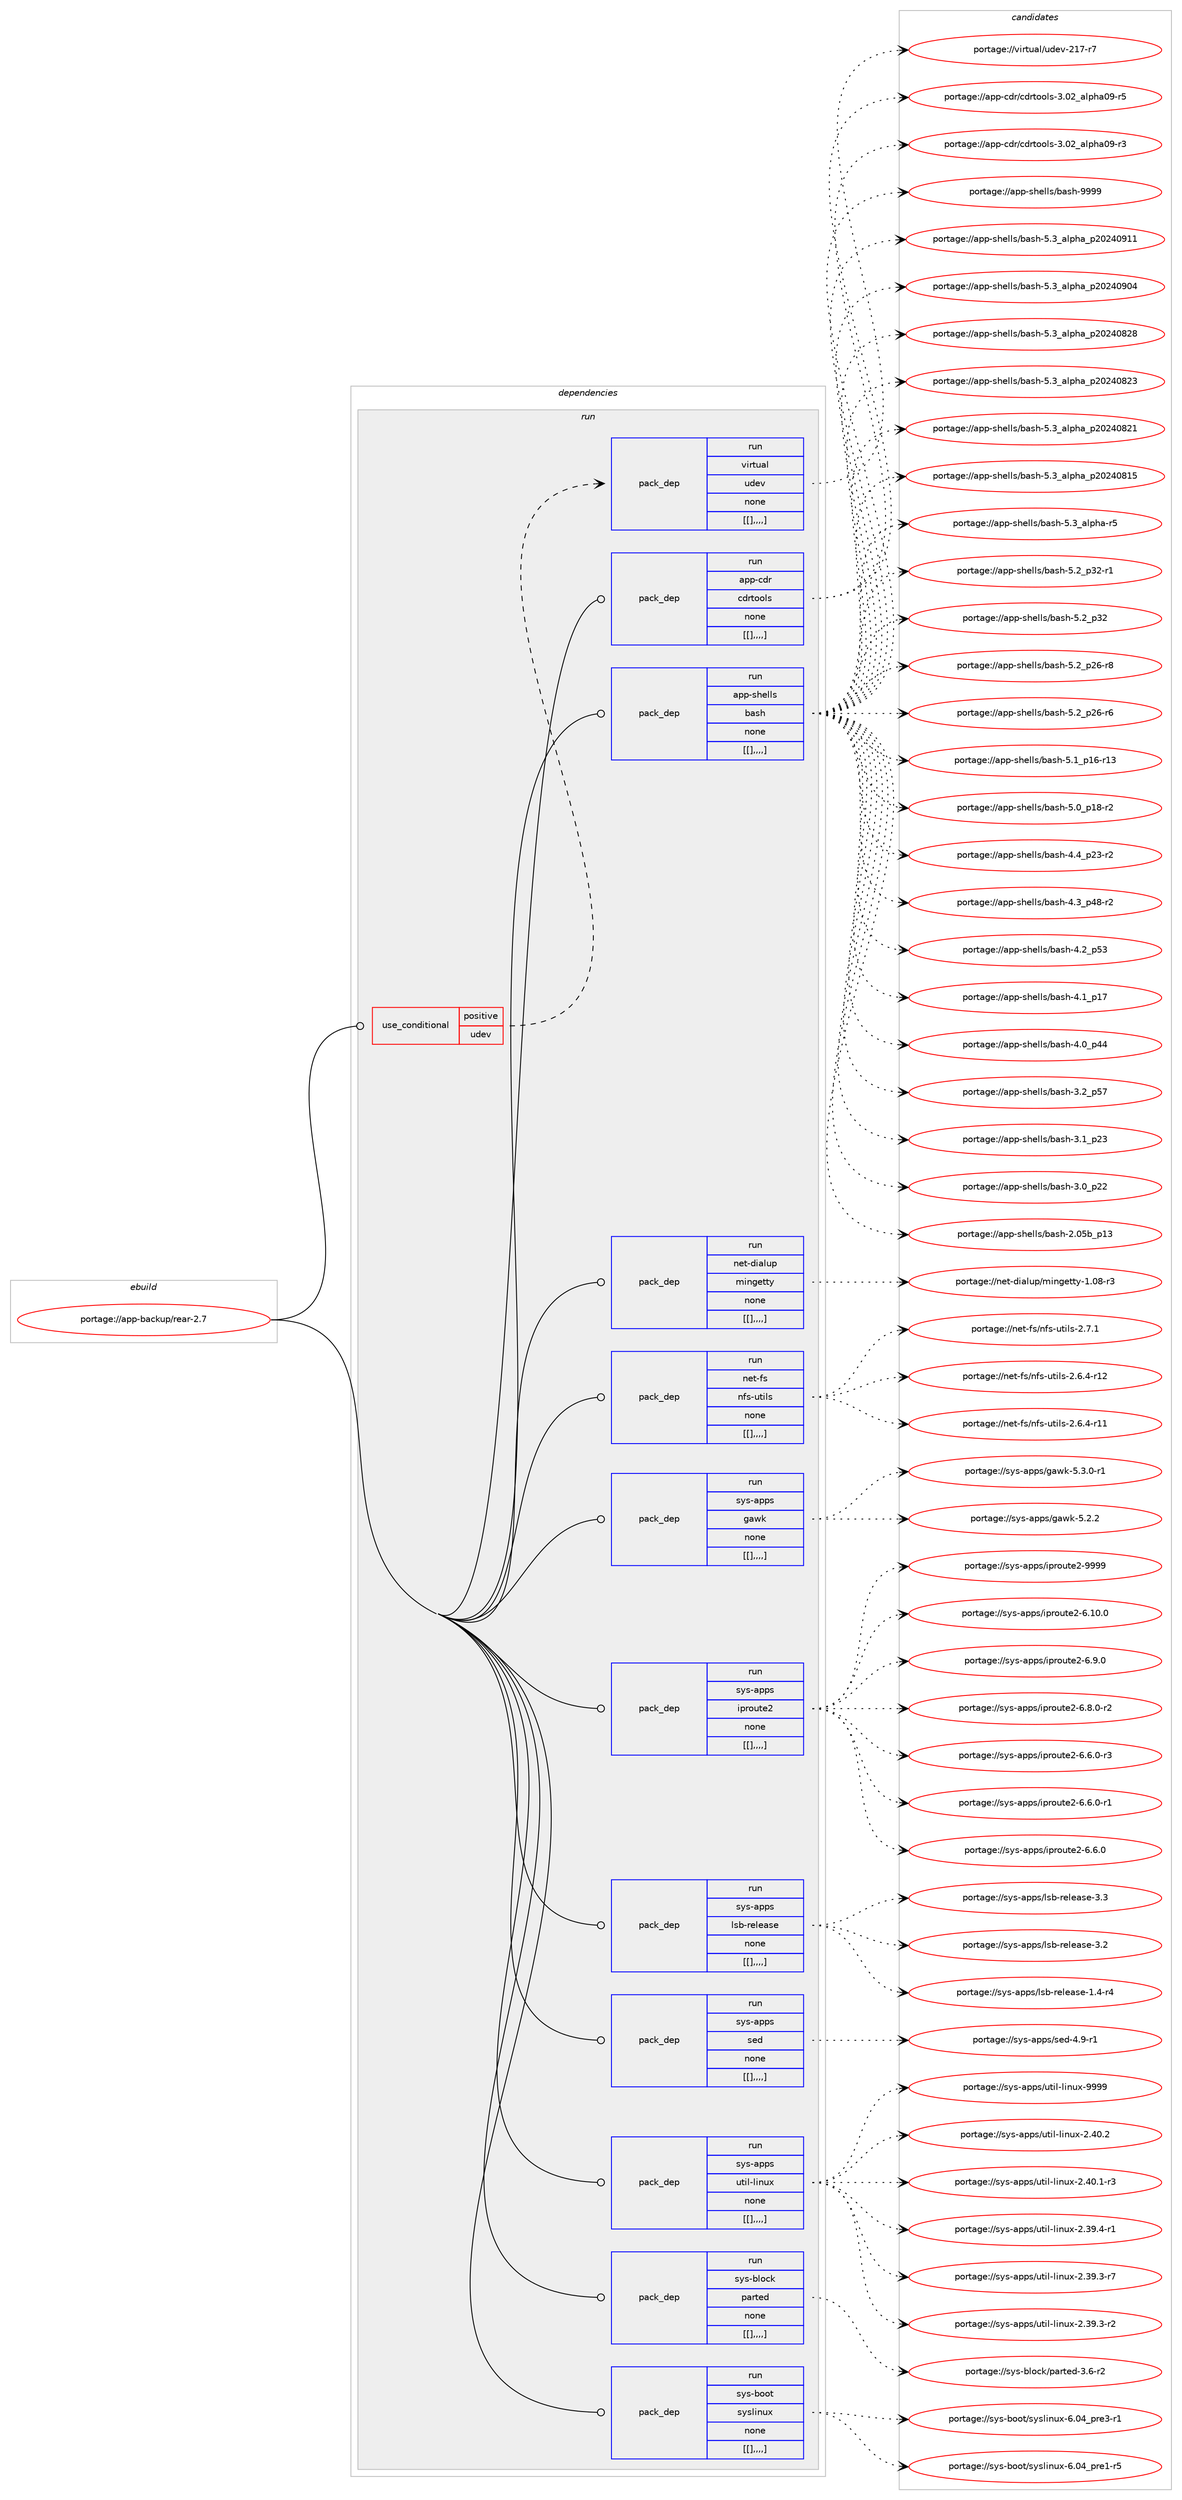 digraph prolog {

# *************
# Graph options
# *************

newrank=true;
concentrate=true;
compound=true;
graph [rankdir=LR,fontname=Helvetica,fontsize=10,ranksep=1.5];#, ranksep=2.5, nodesep=0.2];
edge  [arrowhead=vee];
node  [fontname=Helvetica,fontsize=10];

# **********
# The ebuild
# **********

subgraph cluster_leftcol {
color=gray;
label=<<i>ebuild</i>>;
id [label="portage://app-backup/rear-2.7", color=red, width=4, href="../app-backup/rear-2.7.svg"];
}

# ****************
# The dependencies
# ****************

subgraph cluster_midcol {
color=gray;
label=<<i>dependencies</i>>;
subgraph cluster_compile {
fillcolor="#eeeeee";
style=filled;
label=<<i>compile</i>>;
}
subgraph cluster_compileandrun {
fillcolor="#eeeeee";
style=filled;
label=<<i>compile and run</i>>;
}
subgraph cluster_run {
fillcolor="#eeeeee";
style=filled;
label=<<i>run</i>>;
subgraph cond2918 {
dependency10245 [label=<<TABLE BORDER="0" CELLBORDER="1" CELLSPACING="0" CELLPADDING="4"><TR><TD ROWSPAN="3" CELLPADDING="10">use_conditional</TD></TR><TR><TD>positive</TD></TR><TR><TD>udev</TD></TR></TABLE>>, shape=none, color=red];
subgraph pack7281 {
dependency10246 [label=<<TABLE BORDER="0" CELLBORDER="1" CELLSPACING="0" CELLPADDING="4" WIDTH="220"><TR><TD ROWSPAN="6" CELLPADDING="30">pack_dep</TD></TR><TR><TD WIDTH="110">run</TD></TR><TR><TD>virtual</TD></TR><TR><TD>udev</TD></TR><TR><TD>none</TD></TR><TR><TD>[[],,,,]</TD></TR></TABLE>>, shape=none, color=blue];
}
dependency10245:e -> dependency10246:w [weight=20,style="dashed",arrowhead="vee"];
}
id:e -> dependency10245:w [weight=20,style="solid",arrowhead="odot"];
subgraph pack7282 {
dependency10247 [label=<<TABLE BORDER="0" CELLBORDER="1" CELLSPACING="0" CELLPADDING="4" WIDTH="220"><TR><TD ROWSPAN="6" CELLPADDING="30">pack_dep</TD></TR><TR><TD WIDTH="110">run</TD></TR><TR><TD>app-cdr</TD></TR><TR><TD>cdrtools</TD></TR><TR><TD>none</TD></TR><TR><TD>[[],,,,]</TD></TR></TABLE>>, shape=none, color=blue];
}
id:e -> dependency10247:w [weight=20,style="solid",arrowhead="odot"];
subgraph pack7283 {
dependency10248 [label=<<TABLE BORDER="0" CELLBORDER="1" CELLSPACING="0" CELLPADDING="4" WIDTH="220"><TR><TD ROWSPAN="6" CELLPADDING="30">pack_dep</TD></TR><TR><TD WIDTH="110">run</TD></TR><TR><TD>app-shells</TD></TR><TR><TD>bash</TD></TR><TR><TD>none</TD></TR><TR><TD>[[],,,,]</TD></TR></TABLE>>, shape=none, color=blue];
}
id:e -> dependency10248:w [weight=20,style="solid",arrowhead="odot"];
subgraph pack7284 {
dependency10249 [label=<<TABLE BORDER="0" CELLBORDER="1" CELLSPACING="0" CELLPADDING="4" WIDTH="220"><TR><TD ROWSPAN="6" CELLPADDING="30">pack_dep</TD></TR><TR><TD WIDTH="110">run</TD></TR><TR><TD>net-dialup</TD></TR><TR><TD>mingetty</TD></TR><TR><TD>none</TD></TR><TR><TD>[[],,,,]</TD></TR></TABLE>>, shape=none, color=blue];
}
id:e -> dependency10249:w [weight=20,style="solid",arrowhead="odot"];
subgraph pack7285 {
dependency10250 [label=<<TABLE BORDER="0" CELLBORDER="1" CELLSPACING="0" CELLPADDING="4" WIDTH="220"><TR><TD ROWSPAN="6" CELLPADDING="30">pack_dep</TD></TR><TR><TD WIDTH="110">run</TD></TR><TR><TD>net-fs</TD></TR><TR><TD>nfs-utils</TD></TR><TR><TD>none</TD></TR><TR><TD>[[],,,,]</TD></TR></TABLE>>, shape=none, color=blue];
}
id:e -> dependency10250:w [weight=20,style="solid",arrowhead="odot"];
subgraph pack7286 {
dependency10251 [label=<<TABLE BORDER="0" CELLBORDER="1" CELLSPACING="0" CELLPADDING="4" WIDTH="220"><TR><TD ROWSPAN="6" CELLPADDING="30">pack_dep</TD></TR><TR><TD WIDTH="110">run</TD></TR><TR><TD>sys-apps</TD></TR><TR><TD>gawk</TD></TR><TR><TD>none</TD></TR><TR><TD>[[],,,,]</TD></TR></TABLE>>, shape=none, color=blue];
}
id:e -> dependency10251:w [weight=20,style="solid",arrowhead="odot"];
subgraph pack7287 {
dependency10252 [label=<<TABLE BORDER="0" CELLBORDER="1" CELLSPACING="0" CELLPADDING="4" WIDTH="220"><TR><TD ROWSPAN="6" CELLPADDING="30">pack_dep</TD></TR><TR><TD WIDTH="110">run</TD></TR><TR><TD>sys-apps</TD></TR><TR><TD>iproute2</TD></TR><TR><TD>none</TD></TR><TR><TD>[[],,,,]</TD></TR></TABLE>>, shape=none, color=blue];
}
id:e -> dependency10252:w [weight=20,style="solid",arrowhead="odot"];
subgraph pack7288 {
dependency10253 [label=<<TABLE BORDER="0" CELLBORDER="1" CELLSPACING="0" CELLPADDING="4" WIDTH="220"><TR><TD ROWSPAN="6" CELLPADDING="30">pack_dep</TD></TR><TR><TD WIDTH="110">run</TD></TR><TR><TD>sys-apps</TD></TR><TR><TD>lsb-release</TD></TR><TR><TD>none</TD></TR><TR><TD>[[],,,,]</TD></TR></TABLE>>, shape=none, color=blue];
}
id:e -> dependency10253:w [weight=20,style="solid",arrowhead="odot"];
subgraph pack7289 {
dependency10254 [label=<<TABLE BORDER="0" CELLBORDER="1" CELLSPACING="0" CELLPADDING="4" WIDTH="220"><TR><TD ROWSPAN="6" CELLPADDING="30">pack_dep</TD></TR><TR><TD WIDTH="110">run</TD></TR><TR><TD>sys-apps</TD></TR><TR><TD>sed</TD></TR><TR><TD>none</TD></TR><TR><TD>[[],,,,]</TD></TR></TABLE>>, shape=none, color=blue];
}
id:e -> dependency10254:w [weight=20,style="solid",arrowhead="odot"];
subgraph pack7290 {
dependency10255 [label=<<TABLE BORDER="0" CELLBORDER="1" CELLSPACING="0" CELLPADDING="4" WIDTH="220"><TR><TD ROWSPAN="6" CELLPADDING="30">pack_dep</TD></TR><TR><TD WIDTH="110">run</TD></TR><TR><TD>sys-apps</TD></TR><TR><TD>util-linux</TD></TR><TR><TD>none</TD></TR><TR><TD>[[],,,,]</TD></TR></TABLE>>, shape=none, color=blue];
}
id:e -> dependency10255:w [weight=20,style="solid",arrowhead="odot"];
subgraph pack7291 {
dependency10256 [label=<<TABLE BORDER="0" CELLBORDER="1" CELLSPACING="0" CELLPADDING="4" WIDTH="220"><TR><TD ROWSPAN="6" CELLPADDING="30">pack_dep</TD></TR><TR><TD WIDTH="110">run</TD></TR><TR><TD>sys-block</TD></TR><TR><TD>parted</TD></TR><TR><TD>none</TD></TR><TR><TD>[[],,,,]</TD></TR></TABLE>>, shape=none, color=blue];
}
id:e -> dependency10256:w [weight=20,style="solid",arrowhead="odot"];
subgraph pack7292 {
dependency10257 [label=<<TABLE BORDER="0" CELLBORDER="1" CELLSPACING="0" CELLPADDING="4" WIDTH="220"><TR><TD ROWSPAN="6" CELLPADDING="30">pack_dep</TD></TR><TR><TD WIDTH="110">run</TD></TR><TR><TD>sys-boot</TD></TR><TR><TD>syslinux</TD></TR><TR><TD>none</TD></TR><TR><TD>[[],,,,]</TD></TR></TABLE>>, shape=none, color=blue];
}
id:e -> dependency10257:w [weight=20,style="solid",arrowhead="odot"];
}
}

# **************
# The candidates
# **************

subgraph cluster_choices {
rank=same;
color=gray;
label=<<i>candidates</i>>;

subgraph choice7281 {
color=black;
nodesep=1;
choice1181051141161179710847117100101118455049554511455 [label="portage://virtual/udev-217-r7", color=red, width=4,href="../virtual/udev-217-r7.svg"];
dependency10246:e -> choice1181051141161179710847117100101118455049554511455:w [style=dotted,weight="100"];
}
subgraph choice7282 {
color=black;
nodesep=1;
choice9711211245991001144799100114116111111108115455146485095971081121049748574511453 [label="portage://app-cdr/cdrtools-3.02_alpha09-r5", color=red, width=4,href="../app-cdr/cdrtools-3.02_alpha09-r5.svg"];
choice9711211245991001144799100114116111111108115455146485095971081121049748574511451 [label="portage://app-cdr/cdrtools-3.02_alpha09-r3", color=red, width=4,href="../app-cdr/cdrtools-3.02_alpha09-r3.svg"];
dependency10247:e -> choice9711211245991001144799100114116111111108115455146485095971081121049748574511453:w [style=dotted,weight="100"];
dependency10247:e -> choice9711211245991001144799100114116111111108115455146485095971081121049748574511451:w [style=dotted,weight="100"];
}
subgraph choice7283 {
color=black;
nodesep=1;
choice97112112451151041011081081154798971151044557575757 [label="portage://app-shells/bash-9999", color=red, width=4,href="../app-shells/bash-9999.svg"];
choice971121124511510410110810811547989711510445534651959710811210497951125048505248574949 [label="portage://app-shells/bash-5.3_alpha_p20240911", color=red, width=4,href="../app-shells/bash-5.3_alpha_p20240911.svg"];
choice971121124511510410110810811547989711510445534651959710811210497951125048505248574852 [label="portage://app-shells/bash-5.3_alpha_p20240904", color=red, width=4,href="../app-shells/bash-5.3_alpha_p20240904.svg"];
choice971121124511510410110810811547989711510445534651959710811210497951125048505248565056 [label="portage://app-shells/bash-5.3_alpha_p20240828", color=red, width=4,href="../app-shells/bash-5.3_alpha_p20240828.svg"];
choice971121124511510410110810811547989711510445534651959710811210497951125048505248565051 [label="portage://app-shells/bash-5.3_alpha_p20240823", color=red, width=4,href="../app-shells/bash-5.3_alpha_p20240823.svg"];
choice971121124511510410110810811547989711510445534651959710811210497951125048505248565049 [label="portage://app-shells/bash-5.3_alpha_p20240821", color=red, width=4,href="../app-shells/bash-5.3_alpha_p20240821.svg"];
choice971121124511510410110810811547989711510445534651959710811210497951125048505248564953 [label="portage://app-shells/bash-5.3_alpha_p20240815", color=red, width=4,href="../app-shells/bash-5.3_alpha_p20240815.svg"];
choice9711211245115104101108108115479897115104455346519597108112104974511453 [label="portage://app-shells/bash-5.3_alpha-r5", color=red, width=4,href="../app-shells/bash-5.3_alpha-r5.svg"];
choice9711211245115104101108108115479897115104455346509511251504511449 [label="portage://app-shells/bash-5.2_p32-r1", color=red, width=4,href="../app-shells/bash-5.2_p32-r1.svg"];
choice971121124511510410110810811547989711510445534650951125150 [label="portage://app-shells/bash-5.2_p32", color=red, width=4,href="../app-shells/bash-5.2_p32.svg"];
choice9711211245115104101108108115479897115104455346509511250544511456 [label="portage://app-shells/bash-5.2_p26-r8", color=red, width=4,href="../app-shells/bash-5.2_p26-r8.svg"];
choice9711211245115104101108108115479897115104455346509511250544511454 [label="portage://app-shells/bash-5.2_p26-r6", color=red, width=4,href="../app-shells/bash-5.2_p26-r6.svg"];
choice971121124511510410110810811547989711510445534649951124954451144951 [label="portage://app-shells/bash-5.1_p16-r13", color=red, width=4,href="../app-shells/bash-5.1_p16-r13.svg"];
choice9711211245115104101108108115479897115104455346489511249564511450 [label="portage://app-shells/bash-5.0_p18-r2", color=red, width=4,href="../app-shells/bash-5.0_p18-r2.svg"];
choice9711211245115104101108108115479897115104455246529511250514511450 [label="portage://app-shells/bash-4.4_p23-r2", color=red, width=4,href="../app-shells/bash-4.4_p23-r2.svg"];
choice9711211245115104101108108115479897115104455246519511252564511450 [label="portage://app-shells/bash-4.3_p48-r2", color=red, width=4,href="../app-shells/bash-4.3_p48-r2.svg"];
choice971121124511510410110810811547989711510445524650951125351 [label="portage://app-shells/bash-4.2_p53", color=red, width=4,href="../app-shells/bash-4.2_p53.svg"];
choice971121124511510410110810811547989711510445524649951124955 [label="portage://app-shells/bash-4.1_p17", color=red, width=4,href="../app-shells/bash-4.1_p17.svg"];
choice971121124511510410110810811547989711510445524648951125252 [label="portage://app-shells/bash-4.0_p44", color=red, width=4,href="../app-shells/bash-4.0_p44.svg"];
choice971121124511510410110810811547989711510445514650951125355 [label="portage://app-shells/bash-3.2_p57", color=red, width=4,href="../app-shells/bash-3.2_p57.svg"];
choice971121124511510410110810811547989711510445514649951125051 [label="portage://app-shells/bash-3.1_p23", color=red, width=4,href="../app-shells/bash-3.1_p23.svg"];
choice971121124511510410110810811547989711510445514648951125050 [label="portage://app-shells/bash-3.0_p22", color=red, width=4,href="../app-shells/bash-3.0_p22.svg"];
choice9711211245115104101108108115479897115104455046485398951124951 [label="portage://app-shells/bash-2.05b_p13", color=red, width=4,href="../app-shells/bash-2.05b_p13.svg"];
dependency10248:e -> choice97112112451151041011081081154798971151044557575757:w [style=dotted,weight="100"];
dependency10248:e -> choice971121124511510410110810811547989711510445534651959710811210497951125048505248574949:w [style=dotted,weight="100"];
dependency10248:e -> choice971121124511510410110810811547989711510445534651959710811210497951125048505248574852:w [style=dotted,weight="100"];
dependency10248:e -> choice971121124511510410110810811547989711510445534651959710811210497951125048505248565056:w [style=dotted,weight="100"];
dependency10248:e -> choice971121124511510410110810811547989711510445534651959710811210497951125048505248565051:w [style=dotted,weight="100"];
dependency10248:e -> choice971121124511510410110810811547989711510445534651959710811210497951125048505248565049:w [style=dotted,weight="100"];
dependency10248:e -> choice971121124511510410110810811547989711510445534651959710811210497951125048505248564953:w [style=dotted,weight="100"];
dependency10248:e -> choice9711211245115104101108108115479897115104455346519597108112104974511453:w [style=dotted,weight="100"];
dependency10248:e -> choice9711211245115104101108108115479897115104455346509511251504511449:w [style=dotted,weight="100"];
dependency10248:e -> choice971121124511510410110810811547989711510445534650951125150:w [style=dotted,weight="100"];
dependency10248:e -> choice9711211245115104101108108115479897115104455346509511250544511456:w [style=dotted,weight="100"];
dependency10248:e -> choice9711211245115104101108108115479897115104455346509511250544511454:w [style=dotted,weight="100"];
dependency10248:e -> choice971121124511510410110810811547989711510445534649951124954451144951:w [style=dotted,weight="100"];
dependency10248:e -> choice9711211245115104101108108115479897115104455346489511249564511450:w [style=dotted,weight="100"];
dependency10248:e -> choice9711211245115104101108108115479897115104455246529511250514511450:w [style=dotted,weight="100"];
dependency10248:e -> choice9711211245115104101108108115479897115104455246519511252564511450:w [style=dotted,weight="100"];
dependency10248:e -> choice971121124511510410110810811547989711510445524650951125351:w [style=dotted,weight="100"];
dependency10248:e -> choice971121124511510410110810811547989711510445524649951124955:w [style=dotted,weight="100"];
dependency10248:e -> choice971121124511510410110810811547989711510445524648951125252:w [style=dotted,weight="100"];
dependency10248:e -> choice971121124511510410110810811547989711510445514650951125355:w [style=dotted,weight="100"];
dependency10248:e -> choice971121124511510410110810811547989711510445514649951125051:w [style=dotted,weight="100"];
dependency10248:e -> choice971121124511510410110810811547989711510445514648951125050:w [style=dotted,weight="100"];
dependency10248:e -> choice9711211245115104101108108115479897115104455046485398951124951:w [style=dotted,weight="100"];
}
subgraph choice7284 {
color=black;
nodesep=1;
choice11010111645100105971081171124710910511010310111611612145494648564511451 [label="portage://net-dialup/mingetty-1.08-r3", color=red, width=4,href="../net-dialup/mingetty-1.08-r3.svg"];
dependency10249:e -> choice11010111645100105971081171124710910511010310111611612145494648564511451:w [style=dotted,weight="100"];
}
subgraph choice7285 {
color=black;
nodesep=1;
choice110101116451021154711010211545117116105108115455046554649 [label="portage://net-fs/nfs-utils-2.7.1", color=red, width=4,href="../net-fs/nfs-utils-2.7.1.svg"];
choice110101116451021154711010211545117116105108115455046544652451144950 [label="portage://net-fs/nfs-utils-2.6.4-r12", color=red, width=4,href="../net-fs/nfs-utils-2.6.4-r12.svg"];
choice110101116451021154711010211545117116105108115455046544652451144949 [label="portage://net-fs/nfs-utils-2.6.4-r11", color=red, width=4,href="../net-fs/nfs-utils-2.6.4-r11.svg"];
dependency10250:e -> choice110101116451021154711010211545117116105108115455046554649:w [style=dotted,weight="100"];
dependency10250:e -> choice110101116451021154711010211545117116105108115455046544652451144950:w [style=dotted,weight="100"];
dependency10250:e -> choice110101116451021154711010211545117116105108115455046544652451144949:w [style=dotted,weight="100"];
}
subgraph choice7286 {
color=black;
nodesep=1;
choice115121115459711211211547103971191074553465146484511449 [label="portage://sys-apps/gawk-5.3.0-r1", color=red, width=4,href="../sys-apps/gawk-5.3.0-r1.svg"];
choice11512111545971121121154710397119107455346504650 [label="portage://sys-apps/gawk-5.2.2", color=red, width=4,href="../sys-apps/gawk-5.2.2.svg"];
dependency10251:e -> choice115121115459711211211547103971191074553465146484511449:w [style=dotted,weight="100"];
dependency10251:e -> choice11512111545971121121154710397119107455346504650:w [style=dotted,weight="100"];
}
subgraph choice7287 {
color=black;
nodesep=1;
choice115121115459711211211547105112114111117116101504557575757 [label="portage://sys-apps/iproute2-9999", color=red, width=4,href="../sys-apps/iproute2-9999.svg"];
choice1151211154597112112115471051121141111171161015045544649484648 [label="portage://sys-apps/iproute2-6.10.0", color=red, width=4,href="../sys-apps/iproute2-6.10.0.svg"];
choice11512111545971121121154710511211411111711610150455446574648 [label="portage://sys-apps/iproute2-6.9.0", color=red, width=4,href="../sys-apps/iproute2-6.9.0.svg"];
choice115121115459711211211547105112114111117116101504554465646484511450 [label="portage://sys-apps/iproute2-6.8.0-r2", color=red, width=4,href="../sys-apps/iproute2-6.8.0-r2.svg"];
choice115121115459711211211547105112114111117116101504554465446484511451 [label="portage://sys-apps/iproute2-6.6.0-r3", color=red, width=4,href="../sys-apps/iproute2-6.6.0-r3.svg"];
choice115121115459711211211547105112114111117116101504554465446484511449 [label="portage://sys-apps/iproute2-6.6.0-r1", color=red, width=4,href="../sys-apps/iproute2-6.6.0-r1.svg"];
choice11512111545971121121154710511211411111711610150455446544648 [label="portage://sys-apps/iproute2-6.6.0", color=red, width=4,href="../sys-apps/iproute2-6.6.0.svg"];
dependency10252:e -> choice115121115459711211211547105112114111117116101504557575757:w [style=dotted,weight="100"];
dependency10252:e -> choice1151211154597112112115471051121141111171161015045544649484648:w [style=dotted,weight="100"];
dependency10252:e -> choice11512111545971121121154710511211411111711610150455446574648:w [style=dotted,weight="100"];
dependency10252:e -> choice115121115459711211211547105112114111117116101504554465646484511450:w [style=dotted,weight="100"];
dependency10252:e -> choice115121115459711211211547105112114111117116101504554465446484511451:w [style=dotted,weight="100"];
dependency10252:e -> choice115121115459711211211547105112114111117116101504554465446484511449:w [style=dotted,weight="100"];
dependency10252:e -> choice11512111545971121121154710511211411111711610150455446544648:w [style=dotted,weight="100"];
}
subgraph choice7288 {
color=black;
nodesep=1;
choice11512111545971121121154710811598451141011081019711510145514651 [label="portage://sys-apps/lsb-release-3.3", color=red, width=4,href="../sys-apps/lsb-release-3.3.svg"];
choice11512111545971121121154710811598451141011081019711510145514650 [label="portage://sys-apps/lsb-release-3.2", color=red, width=4,href="../sys-apps/lsb-release-3.2.svg"];
choice115121115459711211211547108115984511410110810197115101454946524511452 [label="portage://sys-apps/lsb-release-1.4-r4", color=red, width=4,href="../sys-apps/lsb-release-1.4-r4.svg"];
dependency10253:e -> choice11512111545971121121154710811598451141011081019711510145514651:w [style=dotted,weight="100"];
dependency10253:e -> choice11512111545971121121154710811598451141011081019711510145514650:w [style=dotted,weight="100"];
dependency10253:e -> choice115121115459711211211547108115984511410110810197115101454946524511452:w [style=dotted,weight="100"];
}
subgraph choice7289 {
color=black;
nodesep=1;
choice115121115459711211211547115101100455246574511449 [label="portage://sys-apps/sed-4.9-r1", color=red, width=4,href="../sys-apps/sed-4.9-r1.svg"];
dependency10254:e -> choice115121115459711211211547115101100455246574511449:w [style=dotted,weight="100"];
}
subgraph choice7290 {
color=black;
nodesep=1;
choice115121115459711211211547117116105108451081051101171204557575757 [label="portage://sys-apps/util-linux-9999", color=red, width=4,href="../sys-apps/util-linux-9999.svg"];
choice1151211154597112112115471171161051084510810511011712045504652484650 [label="portage://sys-apps/util-linux-2.40.2", color=red, width=4,href="../sys-apps/util-linux-2.40.2.svg"];
choice11512111545971121121154711711610510845108105110117120455046524846494511451 [label="portage://sys-apps/util-linux-2.40.1-r3", color=red, width=4,href="../sys-apps/util-linux-2.40.1-r3.svg"];
choice11512111545971121121154711711610510845108105110117120455046515746524511449 [label="portage://sys-apps/util-linux-2.39.4-r1", color=red, width=4,href="../sys-apps/util-linux-2.39.4-r1.svg"];
choice11512111545971121121154711711610510845108105110117120455046515746514511455 [label="portage://sys-apps/util-linux-2.39.3-r7", color=red, width=4,href="../sys-apps/util-linux-2.39.3-r7.svg"];
choice11512111545971121121154711711610510845108105110117120455046515746514511450 [label="portage://sys-apps/util-linux-2.39.3-r2", color=red, width=4,href="../sys-apps/util-linux-2.39.3-r2.svg"];
dependency10255:e -> choice115121115459711211211547117116105108451081051101171204557575757:w [style=dotted,weight="100"];
dependency10255:e -> choice1151211154597112112115471171161051084510810511011712045504652484650:w [style=dotted,weight="100"];
dependency10255:e -> choice11512111545971121121154711711610510845108105110117120455046524846494511451:w [style=dotted,weight="100"];
dependency10255:e -> choice11512111545971121121154711711610510845108105110117120455046515746524511449:w [style=dotted,weight="100"];
dependency10255:e -> choice11512111545971121121154711711610510845108105110117120455046515746514511455:w [style=dotted,weight="100"];
dependency10255:e -> choice11512111545971121121154711711610510845108105110117120455046515746514511450:w [style=dotted,weight="100"];
}
subgraph choice7291 {
color=black;
nodesep=1;
choice1151211154598108111991074711297114116101100455146544511450 [label="portage://sys-block/parted-3.6-r2", color=red, width=4,href="../sys-block/parted-3.6-r2.svg"];
dependency10256:e -> choice1151211154598108111991074711297114116101100455146544511450:w [style=dotted,weight="100"];
}
subgraph choice7292 {
color=black;
nodesep=1;
choice115121115459811111111647115121115108105110117120455446485295112114101514511449 [label="portage://sys-boot/syslinux-6.04_pre3-r1", color=red, width=4,href="../sys-boot/syslinux-6.04_pre3-r1.svg"];
choice115121115459811111111647115121115108105110117120455446485295112114101494511453 [label="portage://sys-boot/syslinux-6.04_pre1-r5", color=red, width=4,href="../sys-boot/syslinux-6.04_pre1-r5.svg"];
dependency10257:e -> choice115121115459811111111647115121115108105110117120455446485295112114101514511449:w [style=dotted,weight="100"];
dependency10257:e -> choice115121115459811111111647115121115108105110117120455446485295112114101494511453:w [style=dotted,weight="100"];
}
}

}
